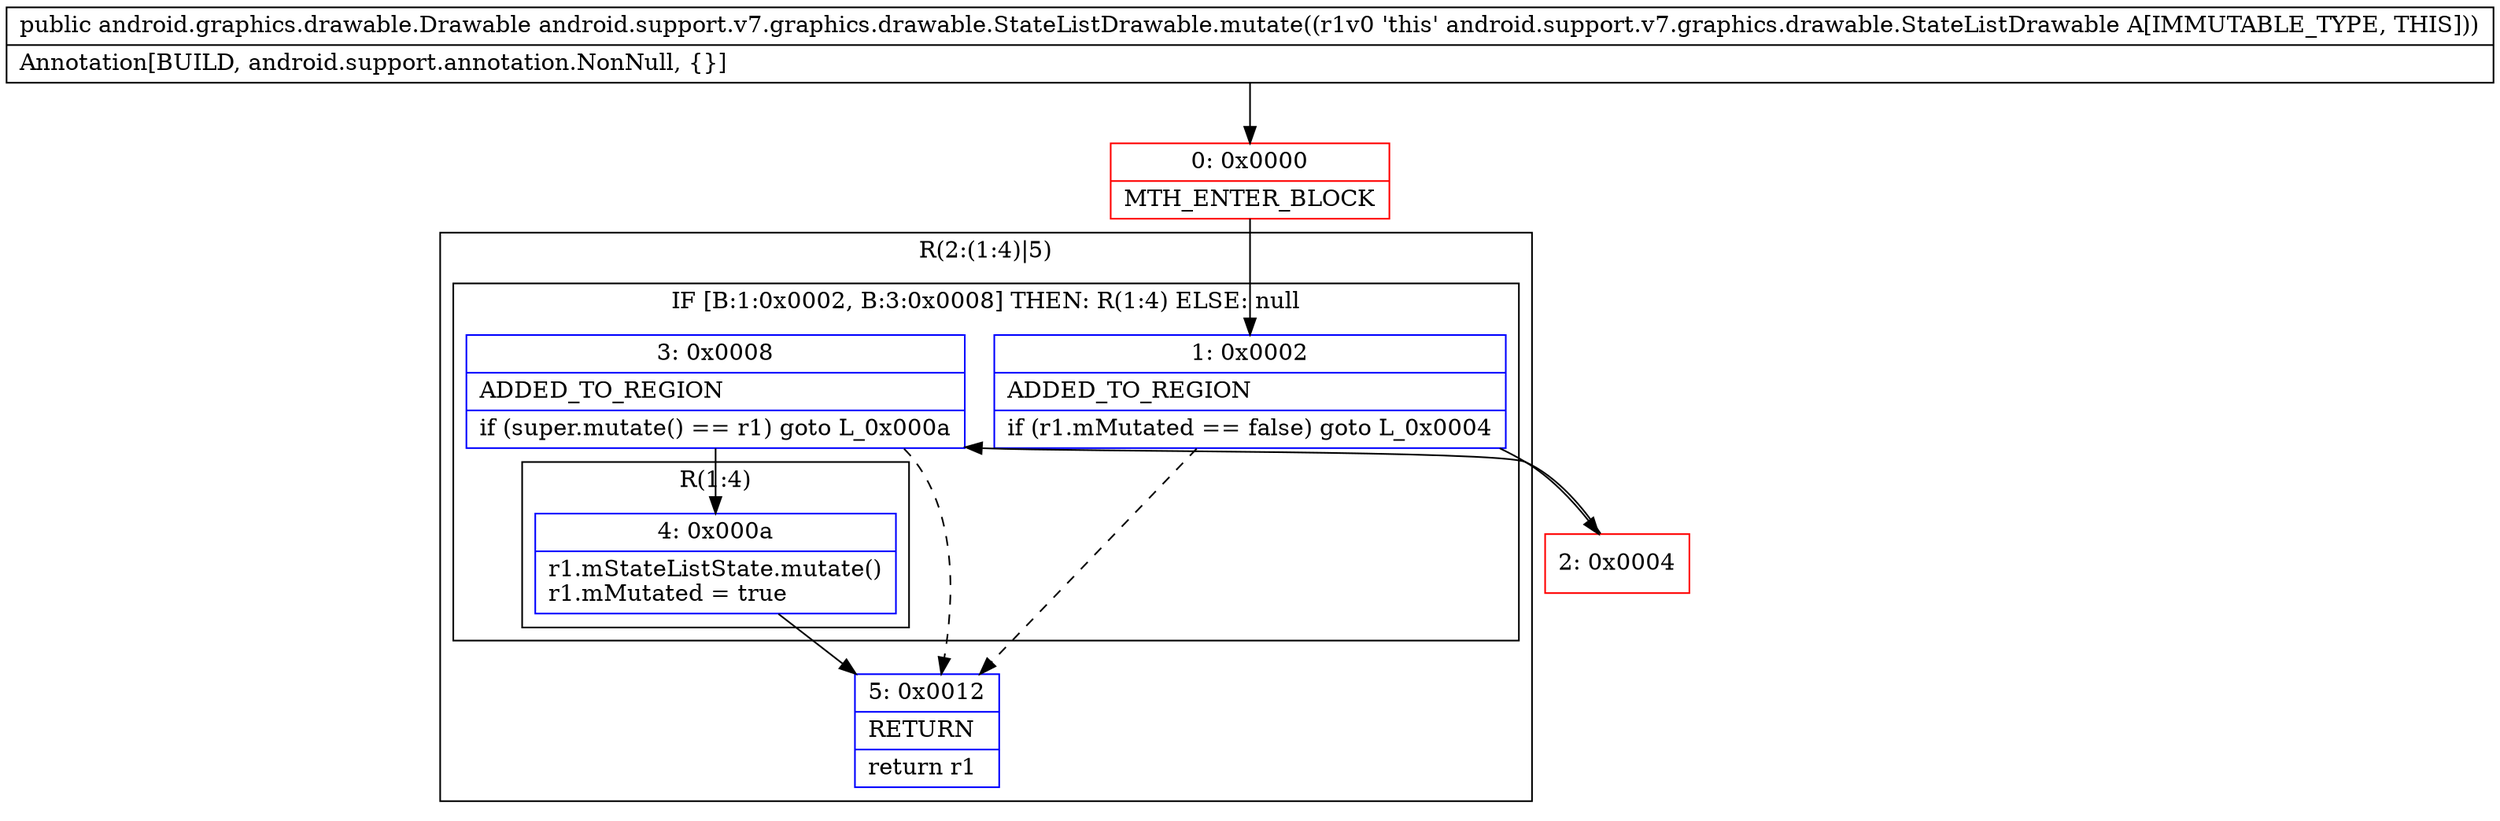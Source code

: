digraph "CFG forandroid.support.v7.graphics.drawable.StateListDrawable.mutate()Landroid\/graphics\/drawable\/Drawable;" {
subgraph cluster_Region_1015417889 {
label = "R(2:(1:4)|5)";
node [shape=record,color=blue];
subgraph cluster_IfRegion_1906894193 {
label = "IF [B:1:0x0002, B:3:0x0008] THEN: R(1:4) ELSE: null";
node [shape=record,color=blue];
Node_1 [shape=record,label="{1\:\ 0x0002|ADDED_TO_REGION\l|if (r1.mMutated == false) goto L_0x0004\l}"];
Node_3 [shape=record,label="{3\:\ 0x0008|ADDED_TO_REGION\l|if (super.mutate() == r1) goto L_0x000a\l}"];
subgraph cluster_Region_55231010 {
label = "R(1:4)";
node [shape=record,color=blue];
Node_4 [shape=record,label="{4\:\ 0x000a|r1.mStateListState.mutate()\lr1.mMutated = true\l}"];
}
}
Node_5 [shape=record,label="{5\:\ 0x0012|RETURN\l|return r1\l}"];
}
Node_0 [shape=record,color=red,label="{0\:\ 0x0000|MTH_ENTER_BLOCK\l}"];
Node_2 [shape=record,color=red,label="{2\:\ 0x0004}"];
MethodNode[shape=record,label="{public android.graphics.drawable.Drawable android.support.v7.graphics.drawable.StateListDrawable.mutate((r1v0 'this' android.support.v7.graphics.drawable.StateListDrawable A[IMMUTABLE_TYPE, THIS]))  | Annotation[BUILD, android.support.annotation.NonNull, \{\}]\l}"];
MethodNode -> Node_0;
Node_1 -> Node_2;
Node_1 -> Node_5[style=dashed];
Node_3 -> Node_4;
Node_3 -> Node_5[style=dashed];
Node_4 -> Node_5;
Node_0 -> Node_1;
Node_2 -> Node_3;
}


